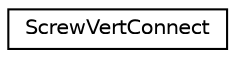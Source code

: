 digraph G
{
  edge [fontname="Helvetica",fontsize="10",labelfontname="Helvetica",labelfontsize="10"];
  node [fontname="Helvetica",fontsize="10",shape=record];
  rankdir=LR;
  Node1 [label="ScrewVertConnect",height=0.2,width=0.4,color="black", fillcolor="white", style="filled",URL="$d1/d7e/structScrewVertConnect.html"];
}
